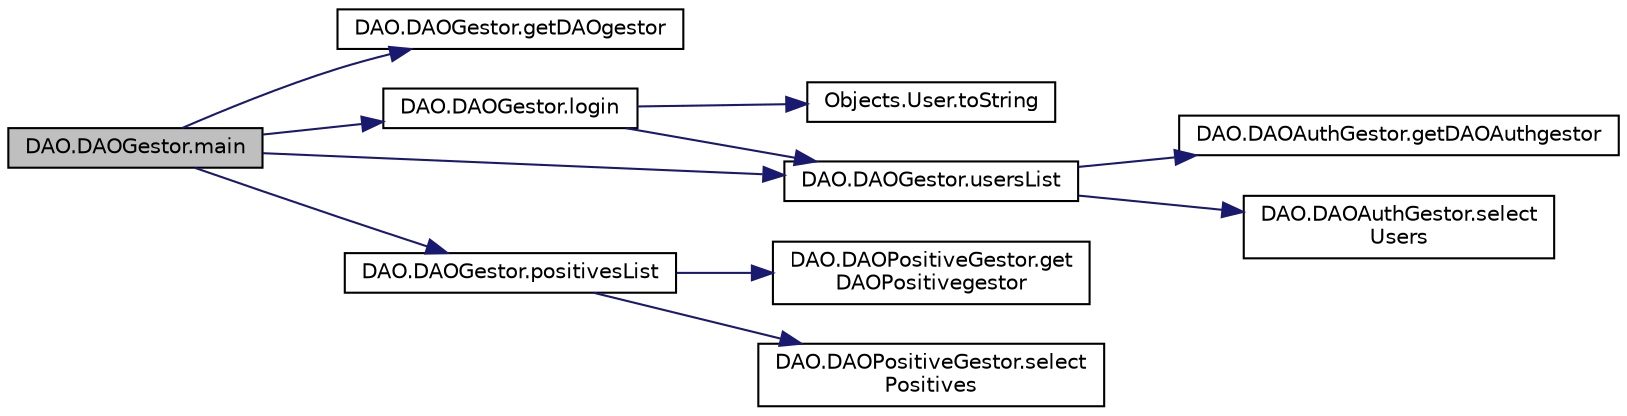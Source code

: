 digraph "DAO.DAOGestor.main"
{
 // LATEX_PDF_SIZE
  edge [fontname="Helvetica",fontsize="10",labelfontname="Helvetica",labelfontsize="10"];
  node [fontname="Helvetica",fontsize="10",shape=record];
  rankdir="LR";
  Node1 [label="DAO.DAOGestor.main",height=0.2,width=0.4,color="black", fillcolor="grey75", style="filled", fontcolor="black",tooltip=" "];
  Node1 -> Node2 [color="midnightblue",fontsize="10",style="solid",fontname="Helvetica"];
  Node2 [label="DAO.DAOGestor.getDAOgestor",height=0.2,width=0.4,color="black", fillcolor="white", style="filled",URL="$class_d_a_o_1_1_d_a_o_gestor.html#a743ecb55529d951593438e513a023921",tooltip=" "];
  Node1 -> Node3 [color="midnightblue",fontsize="10",style="solid",fontname="Helvetica"];
  Node3 [label="DAO.DAOGestor.login",height=0.2,width=0.4,color="black", fillcolor="white", style="filled",URL="$class_d_a_o_1_1_d_a_o_gestor.html#ab819ad89aafa47a3cdb8c5db56962895",tooltip=" "];
  Node3 -> Node4 [color="midnightblue",fontsize="10",style="solid",fontname="Helvetica"];
  Node4 [label="Objects.User.toString",height=0.2,width=0.4,color="black", fillcolor="white", style="filled",URL="$class_objects_1_1_user.html#aa8bc0402ab2a957ff829c59faf0c88af",tooltip=" "];
  Node3 -> Node5 [color="midnightblue",fontsize="10",style="solid",fontname="Helvetica"];
  Node5 [label="DAO.DAOGestor.usersList",height=0.2,width=0.4,color="black", fillcolor="white", style="filled",URL="$class_d_a_o_1_1_d_a_o_gestor.html#a9b1457f088f46740726042ccf4e657cf",tooltip=" "];
  Node5 -> Node6 [color="midnightblue",fontsize="10",style="solid",fontname="Helvetica"];
  Node6 [label="DAO.DAOAuthGestor.getDAOAuthgestor",height=0.2,width=0.4,color="black", fillcolor="white", style="filled",URL="$class_d_a_o_1_1_d_a_o_auth_gestor.html#a66e416b12c23bcafc97224a2d2c29c1a",tooltip=" "];
  Node5 -> Node7 [color="midnightblue",fontsize="10",style="solid",fontname="Helvetica"];
  Node7 [label="DAO.DAOAuthGestor.select\lUsers",height=0.2,width=0.4,color="black", fillcolor="white", style="filled",URL="$class_d_a_o_1_1_d_a_o_auth_gestor.html#a5e4a73e0cf46fe27bf654f1a80f4bd54",tooltip=" "];
  Node1 -> Node8 [color="midnightblue",fontsize="10",style="solid",fontname="Helvetica"];
  Node8 [label="DAO.DAOGestor.positivesList",height=0.2,width=0.4,color="black", fillcolor="white", style="filled",URL="$class_d_a_o_1_1_d_a_o_gestor.html#a22cf2b35ffc6260acad919d2a8490379",tooltip=" "];
  Node8 -> Node9 [color="midnightblue",fontsize="10",style="solid",fontname="Helvetica"];
  Node9 [label="DAO.DAOPositiveGestor.get\lDAOPositivegestor",height=0.2,width=0.4,color="black", fillcolor="white", style="filled",URL="$class_d_a_o_1_1_d_a_o_positive_gestor.html#ab608a184e07cc7ce42feb0bf50645345",tooltip=" "];
  Node8 -> Node10 [color="midnightblue",fontsize="10",style="solid",fontname="Helvetica"];
  Node10 [label="DAO.DAOPositiveGestor.select\lPositives",height=0.2,width=0.4,color="black", fillcolor="white", style="filled",URL="$class_d_a_o_1_1_d_a_o_positive_gestor.html#a6b0a466a9c07c21859cfb8724117a1b6",tooltip=" "];
  Node1 -> Node5 [color="midnightblue",fontsize="10",style="solid",fontname="Helvetica"];
}
